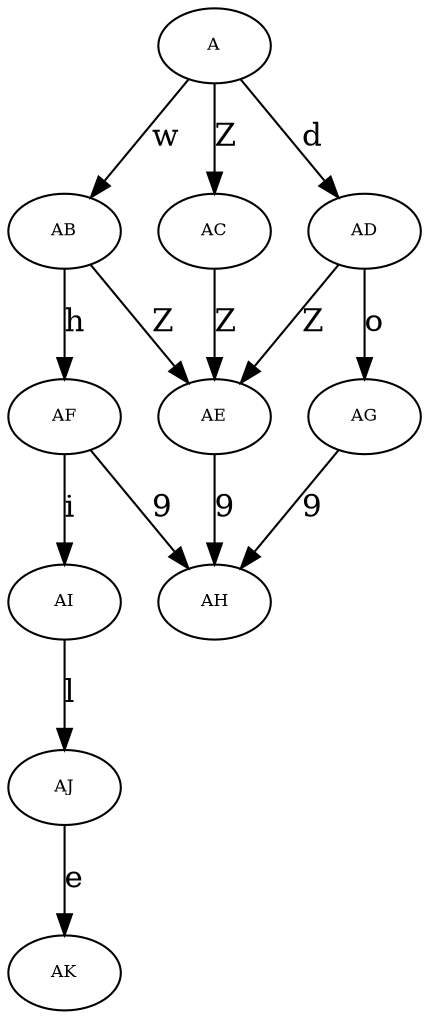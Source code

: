 digraph RGL__DirectedAdjacencyGraph {
    A [
        fontsize = 8,
        label = A
    ]

    AB [
        fontsize = 8,
        label = AB
    ]

    AC [
        fontsize = 8,
        label = AC
    ]

    AD [
        fontsize = 8,
        label = AD
    ]

    AE [
        fontsize = 8,
        label = AE
    ]

    AF [
        fontsize = 8,
        label = AF
    ]

    AG [
        fontsize = 8,
        label = AG
    ]

    AH [
        fontsize = 8,
        label = AH
    ]

    AI [
        fontsize = 8,
        label = AI
    ]

    AJ [
        fontsize = 8,
        label = AJ
    ]

    AK [
        fontsize = 8,
        label = AK
    ]

    A -> AB [
        fontsize = 15,
        label = w
    ]

    A -> AC [
        fontsize = 15,
        label = Z
    ]

    A -> AD [
        fontsize = 15,
        label = d
    ]

    AB -> AE [
        fontsize = 15,
        label = Z
    ]

    AB -> AF [
        fontsize = 15,
        label = h
    ]

    AC -> AE [
        fontsize = 15,
        label = Z
    ]

    AD -> AE [
        fontsize = 15,
        label = Z
    ]

    AD -> AG [
        fontsize = 15,
        label = o
    ]

    AE -> AH [
        fontsize = 15,
        label = 9
    ]

    AF -> AI [
        fontsize = 15,
        label = i
    ]

    AF -> AH [
        fontsize = 15,
        label = 9
    ]

    AG -> AH [
        fontsize = 15,
        label = 9
    ]

    AI -> AJ [
        fontsize = 15,
        label = l
    ]

    AJ -> AK [
        fontsize = 15,
        label = e
    ]
}
